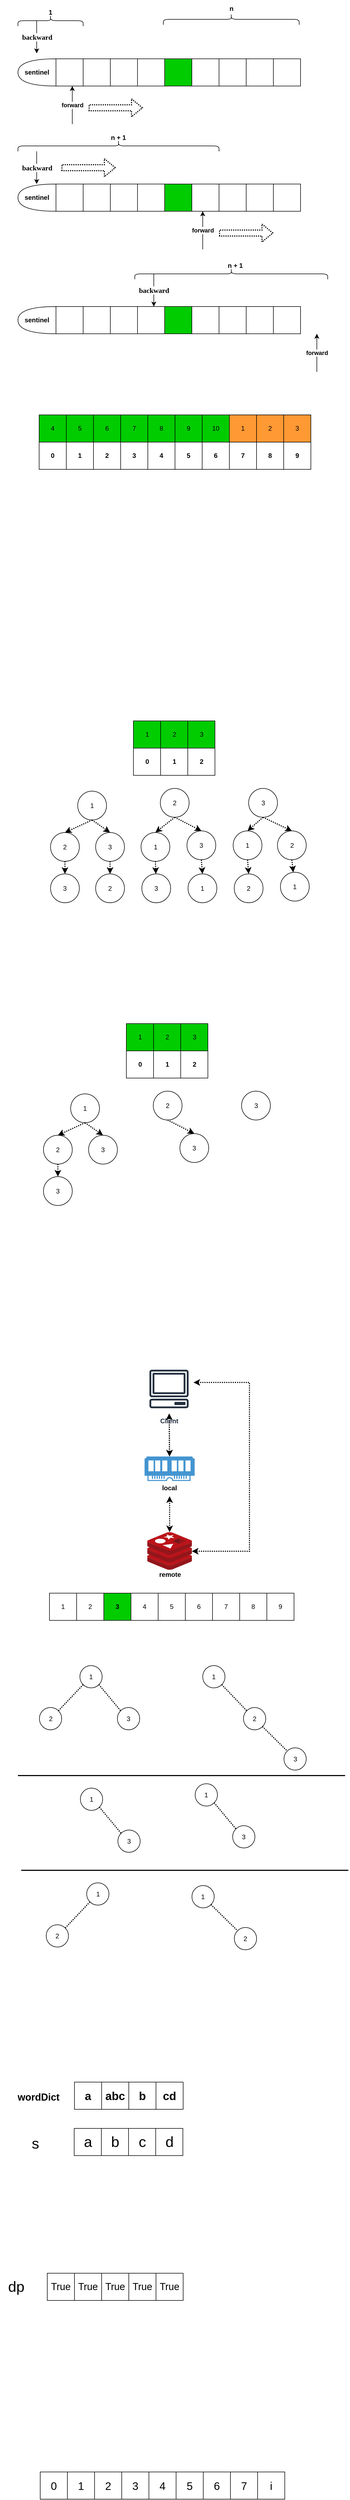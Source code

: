 <mxfile version="20.0.1" type="github">
  <diagram id="Dr74Nfa-2rwZNSHrZAWI" name="第 1 页">
    <mxGraphModel dx="1118" dy="1757" grid="0" gridSize="10" guides="1" tooltips="1" connect="1" arrows="1" fold="1" page="1" pageScale="1" pageWidth="827" pageHeight="1169" math="0" shadow="0">
      <root>
        <mxCell id="0" />
        <mxCell id="1" parent="0" />
        <mxCell id="zb1QjtV-zfv-W0wiVC0V-11" value="" style="group;fillColor=#00CC00;" vertex="1" connectable="0" parent="1">
          <mxGeometry x="150" y="465" width="450" height="50" as="geometry" />
        </mxCell>
        <mxCell id="zb1QjtV-zfv-W0wiVC0V-2" value="" style="whiteSpace=wrap;html=1;aspect=fixed;" vertex="1" parent="zb1QjtV-zfv-W0wiVC0V-11">
          <mxGeometry width="50" height="50" as="geometry" />
        </mxCell>
        <mxCell id="zb1QjtV-zfv-W0wiVC0V-3" value="" style="whiteSpace=wrap;html=1;aspect=fixed;" vertex="1" parent="zb1QjtV-zfv-W0wiVC0V-11">
          <mxGeometry x="50" width="50" height="50" as="geometry" />
        </mxCell>
        <mxCell id="zb1QjtV-zfv-W0wiVC0V-4" value="" style="whiteSpace=wrap;html=1;aspect=fixed;" vertex="1" parent="zb1QjtV-zfv-W0wiVC0V-11">
          <mxGeometry x="100" width="50" height="50" as="geometry" />
        </mxCell>
        <mxCell id="zb1QjtV-zfv-W0wiVC0V-5" value="" style="whiteSpace=wrap;html=1;aspect=fixed;" vertex="1" parent="zb1QjtV-zfv-W0wiVC0V-11">
          <mxGeometry x="150" width="50" height="50" as="geometry" />
        </mxCell>
        <mxCell id="zb1QjtV-zfv-W0wiVC0V-6" value="" style="whiteSpace=wrap;html=1;aspect=fixed;fillColor=#00CC00;" vertex="1" parent="zb1QjtV-zfv-W0wiVC0V-11">
          <mxGeometry x="200" width="50" height="50" as="geometry" />
        </mxCell>
        <mxCell id="zb1QjtV-zfv-W0wiVC0V-7" value="" style="whiteSpace=wrap;html=1;aspect=fixed;" vertex="1" parent="zb1QjtV-zfv-W0wiVC0V-11">
          <mxGeometry x="250" width="50" height="50" as="geometry" />
        </mxCell>
        <mxCell id="zb1QjtV-zfv-W0wiVC0V-8" value="" style="whiteSpace=wrap;html=1;aspect=fixed;" vertex="1" parent="zb1QjtV-zfv-W0wiVC0V-11">
          <mxGeometry x="300" width="50" height="50" as="geometry" />
        </mxCell>
        <mxCell id="zb1QjtV-zfv-W0wiVC0V-9" value="" style="whiteSpace=wrap;html=1;aspect=fixed;" vertex="1" parent="zb1QjtV-zfv-W0wiVC0V-11">
          <mxGeometry x="350" width="50" height="50" as="geometry" />
        </mxCell>
        <mxCell id="zb1QjtV-zfv-W0wiVC0V-10" value="" style="whiteSpace=wrap;html=1;aspect=fixed;" vertex="1" parent="zb1QjtV-zfv-W0wiVC0V-11">
          <mxGeometry x="400" width="50" height="50" as="geometry" />
        </mxCell>
        <mxCell id="zb1QjtV-zfv-W0wiVC0V-12" value="&lt;span style=&quot;&quot;&gt;sentinel&lt;/span&gt;" style="shape=or;whiteSpace=wrap;html=1;direction=west;fontStyle=1" vertex="1" parent="1">
          <mxGeometry x="80" y="465" width="70" height="50" as="geometry" />
        </mxCell>
        <mxCell id="zb1QjtV-zfv-W0wiVC0V-13" value="&lt;span style=&quot;font-family: &amp;quot;Microsoft YaHei&amp;quot;; font-size: 13px; text-align: start;&quot;&gt;backward&lt;/span&gt;" style="endArrow=classic;html=1;rounded=0;fontStyle=1" edge="1" parent="1">
          <mxGeometry width="50" height="50" relative="1" as="geometry">
            <mxPoint x="330" y="405" as="sourcePoint" />
            <mxPoint x="330" y="465" as="targetPoint" />
          </mxGeometry>
        </mxCell>
        <mxCell id="zb1QjtV-zfv-W0wiVC0V-14" value="forward" style="endArrow=classic;html=1;rounded=0;fontStyle=1" edge="1" parent="1">
          <mxGeometry width="50" height="50" relative="1" as="geometry">
            <mxPoint x="630" y="585" as="sourcePoint" />
            <mxPoint x="630" y="515" as="targetPoint" />
            <Array as="points">
              <mxPoint x="630" y="545" />
            </Array>
          </mxGeometry>
        </mxCell>
        <mxCell id="zb1QjtV-zfv-W0wiVC0V-16" value="" style="group;fillColor=#00CC00;" vertex="1" connectable="0" parent="1">
          <mxGeometry x="150" y="10" width="450" height="50" as="geometry" />
        </mxCell>
        <mxCell id="zb1QjtV-zfv-W0wiVC0V-17" value="" style="whiteSpace=wrap;html=1;aspect=fixed;" vertex="1" parent="zb1QjtV-zfv-W0wiVC0V-16">
          <mxGeometry width="50" height="50" as="geometry" />
        </mxCell>
        <mxCell id="zb1QjtV-zfv-W0wiVC0V-18" value="" style="whiteSpace=wrap;html=1;aspect=fixed;" vertex="1" parent="zb1QjtV-zfv-W0wiVC0V-16">
          <mxGeometry x="50" width="50" height="50" as="geometry" />
        </mxCell>
        <mxCell id="zb1QjtV-zfv-W0wiVC0V-19" value="" style="whiteSpace=wrap;html=1;aspect=fixed;" vertex="1" parent="zb1QjtV-zfv-W0wiVC0V-16">
          <mxGeometry x="100" width="50" height="50" as="geometry" />
        </mxCell>
        <mxCell id="zb1QjtV-zfv-W0wiVC0V-20" value="" style="whiteSpace=wrap;html=1;aspect=fixed;" vertex="1" parent="zb1QjtV-zfv-W0wiVC0V-16">
          <mxGeometry x="150" width="50" height="50" as="geometry" />
        </mxCell>
        <mxCell id="zb1QjtV-zfv-W0wiVC0V-21" value="" style="whiteSpace=wrap;html=1;aspect=fixed;fillColor=#00CC00;" vertex="1" parent="zb1QjtV-zfv-W0wiVC0V-16">
          <mxGeometry x="200" width="50" height="50" as="geometry" />
        </mxCell>
        <mxCell id="zb1QjtV-zfv-W0wiVC0V-22" value="" style="whiteSpace=wrap;html=1;aspect=fixed;" vertex="1" parent="zb1QjtV-zfv-W0wiVC0V-16">
          <mxGeometry x="250" width="50" height="50" as="geometry" />
        </mxCell>
        <mxCell id="zb1QjtV-zfv-W0wiVC0V-23" value="" style="whiteSpace=wrap;html=1;aspect=fixed;" vertex="1" parent="zb1QjtV-zfv-W0wiVC0V-16">
          <mxGeometry x="300" width="50" height="50" as="geometry" />
        </mxCell>
        <mxCell id="zb1QjtV-zfv-W0wiVC0V-24" value="" style="whiteSpace=wrap;html=1;aspect=fixed;" vertex="1" parent="zb1QjtV-zfv-W0wiVC0V-16">
          <mxGeometry x="350" width="50" height="50" as="geometry" />
        </mxCell>
        <mxCell id="zb1QjtV-zfv-W0wiVC0V-25" value="" style="whiteSpace=wrap;html=1;aspect=fixed;" vertex="1" parent="zb1QjtV-zfv-W0wiVC0V-16">
          <mxGeometry x="400" width="50" height="50" as="geometry" />
        </mxCell>
        <mxCell id="zb1QjtV-zfv-W0wiVC0V-26" value="sentinel" style="shape=or;whiteSpace=wrap;html=1;direction=west;fontStyle=1" vertex="1" parent="1">
          <mxGeometry x="80" y="10" width="70" height="50" as="geometry" />
        </mxCell>
        <mxCell id="zb1QjtV-zfv-W0wiVC0V-27" value="&lt;span style=&quot;font-family: &amp;quot;Microsoft YaHei&amp;quot;; font-size: 13px; text-align: start;&quot;&gt;backward&lt;/span&gt;" style="endArrow=classic;html=1;rounded=0;fontStyle=1" edge="1" parent="1">
          <mxGeometry width="50" height="50" relative="1" as="geometry">
            <mxPoint x="114.5" y="-60" as="sourcePoint" />
            <mxPoint x="114.5" as="targetPoint" />
          </mxGeometry>
        </mxCell>
        <mxCell id="zb1QjtV-zfv-W0wiVC0V-28" value="forward" style="endArrow=classic;html=1;rounded=0;fontStyle=1" edge="1" parent="1">
          <mxGeometry width="50" height="50" relative="1" as="geometry">
            <mxPoint x="180" y="130" as="sourcePoint" />
            <mxPoint x="180" y="60" as="targetPoint" />
            <Array as="points">
              <mxPoint x="180" y="90" />
            </Array>
          </mxGeometry>
        </mxCell>
        <mxCell id="zb1QjtV-zfv-W0wiVC0V-29" value="" style="group;fillColor=#00CC00;" vertex="1" connectable="0" parent="1">
          <mxGeometry x="150" y="240" width="450" height="50" as="geometry" />
        </mxCell>
        <mxCell id="zb1QjtV-zfv-W0wiVC0V-30" value="" style="whiteSpace=wrap;html=1;aspect=fixed;" vertex="1" parent="zb1QjtV-zfv-W0wiVC0V-29">
          <mxGeometry width="50" height="50" as="geometry" />
        </mxCell>
        <mxCell id="zb1QjtV-zfv-W0wiVC0V-31" value="" style="whiteSpace=wrap;html=1;aspect=fixed;" vertex="1" parent="zb1QjtV-zfv-W0wiVC0V-29">
          <mxGeometry x="50" width="50" height="50" as="geometry" />
        </mxCell>
        <mxCell id="zb1QjtV-zfv-W0wiVC0V-32" value="" style="whiteSpace=wrap;html=1;aspect=fixed;" vertex="1" parent="zb1QjtV-zfv-W0wiVC0V-29">
          <mxGeometry x="100" width="50" height="50" as="geometry" />
        </mxCell>
        <mxCell id="zb1QjtV-zfv-W0wiVC0V-33" value="" style="whiteSpace=wrap;html=1;aspect=fixed;" vertex="1" parent="zb1QjtV-zfv-W0wiVC0V-29">
          <mxGeometry x="150" width="50" height="50" as="geometry" />
        </mxCell>
        <mxCell id="zb1QjtV-zfv-W0wiVC0V-34" value="" style="whiteSpace=wrap;html=1;aspect=fixed;fillColor=#00CC00;" vertex="1" parent="zb1QjtV-zfv-W0wiVC0V-29">
          <mxGeometry x="200" width="50" height="50" as="geometry" />
        </mxCell>
        <mxCell id="zb1QjtV-zfv-W0wiVC0V-35" value="" style="whiteSpace=wrap;html=1;aspect=fixed;" vertex="1" parent="zb1QjtV-zfv-W0wiVC0V-29">
          <mxGeometry x="250" width="50" height="50" as="geometry" />
        </mxCell>
        <mxCell id="zb1QjtV-zfv-W0wiVC0V-36" value="" style="whiteSpace=wrap;html=1;aspect=fixed;" vertex="1" parent="zb1QjtV-zfv-W0wiVC0V-29">
          <mxGeometry x="300" width="50" height="50" as="geometry" />
        </mxCell>
        <mxCell id="zb1QjtV-zfv-W0wiVC0V-37" value="" style="whiteSpace=wrap;html=1;aspect=fixed;" vertex="1" parent="zb1QjtV-zfv-W0wiVC0V-29">
          <mxGeometry x="350" width="50" height="50" as="geometry" />
        </mxCell>
        <mxCell id="zb1QjtV-zfv-W0wiVC0V-38" value="" style="whiteSpace=wrap;html=1;aspect=fixed;" vertex="1" parent="zb1QjtV-zfv-W0wiVC0V-29">
          <mxGeometry x="400" width="50" height="50" as="geometry" />
        </mxCell>
        <mxCell id="zb1QjtV-zfv-W0wiVC0V-39" value="&lt;span style=&quot;&quot;&gt;sentinel&lt;/span&gt;" style="shape=or;whiteSpace=wrap;html=1;direction=west;fontStyle=1" vertex="1" parent="1">
          <mxGeometry x="80" y="240" width="70" height="50" as="geometry" />
        </mxCell>
        <mxCell id="zb1QjtV-zfv-W0wiVC0V-40" value="&lt;span style=&quot;font-family: &amp;quot;Microsoft YaHei&amp;quot;; font-size: 13px; text-align: start;&quot;&gt;backward&lt;/span&gt;" style="endArrow=classic;html=1;rounded=0;fontStyle=1" edge="1" parent="1">
          <mxGeometry width="50" height="50" relative="1" as="geometry">
            <mxPoint x="114.5" y="180" as="sourcePoint" />
            <mxPoint x="114.5" y="240" as="targetPoint" />
          </mxGeometry>
        </mxCell>
        <mxCell id="zb1QjtV-zfv-W0wiVC0V-41" value="forward" style="endArrow=classic;html=1;rounded=0;fontStyle=1" edge="1" parent="1">
          <mxGeometry width="50" height="50" relative="1" as="geometry">
            <mxPoint x="420" y="360" as="sourcePoint" />
            <mxPoint x="420" y="290" as="targetPoint" />
            <Array as="points">
              <mxPoint x="420" y="320" />
            </Array>
          </mxGeometry>
        </mxCell>
        <mxCell id="zb1QjtV-zfv-W0wiVC0V-42" value="" style="shape=curlyBracket;whiteSpace=wrap;html=1;rounded=1;fillColor=#00CC00;direction=south;" vertex="1" parent="1">
          <mxGeometry x="80" y="160" width="370" height="20" as="geometry" />
        </mxCell>
        <mxCell id="zb1QjtV-zfv-W0wiVC0V-43" value="n + 1" style="text;html=1;strokeColor=none;fillColor=none;align=center;verticalAlign=middle;whiteSpace=wrap;rounded=0;fontStyle=1" vertex="1" parent="1">
          <mxGeometry x="235" y="140" width="60" height="30" as="geometry" />
        </mxCell>
        <mxCell id="zb1QjtV-zfv-W0wiVC0V-44" value="" style="shape=curlyBracket;whiteSpace=wrap;html=1;rounded=1;fillColor=#00CC00;direction=south;" vertex="1" parent="1">
          <mxGeometry x="80" y="-70" width="120" height="20" as="geometry" />
        </mxCell>
        <mxCell id="zb1QjtV-zfv-W0wiVC0V-45" value="1" style="text;html=1;strokeColor=none;fillColor=none;align=center;verticalAlign=middle;whiteSpace=wrap;rounded=0;fontStyle=1" vertex="1" parent="1">
          <mxGeometry x="110" y="-90" width="60" height="30" as="geometry" />
        </mxCell>
        <mxCell id="zb1QjtV-zfv-W0wiVC0V-46" value="" style="shape=curlyBracket;whiteSpace=wrap;html=1;rounded=1;fillColor=#00CC00;direction=south;" vertex="1" parent="1">
          <mxGeometry x="347.5" y="-72.5" width="250" height="20" as="geometry" />
        </mxCell>
        <mxCell id="zb1QjtV-zfv-W0wiVC0V-47" value="n" style="text;html=1;strokeColor=none;fillColor=none;align=center;verticalAlign=middle;whiteSpace=wrap;rounded=0;fontStyle=1" vertex="1" parent="1">
          <mxGeometry x="442.5" y="-97.5" width="60" height="30" as="geometry" />
        </mxCell>
        <mxCell id="zb1QjtV-zfv-W0wiVC0V-48" value="" style="shape=curlyBracket;whiteSpace=wrap;html=1;rounded=1;fillColor=#00CC00;direction=south;" vertex="1" parent="1">
          <mxGeometry x="295" y="395" width="355" height="20" as="geometry" />
        </mxCell>
        <mxCell id="zb1QjtV-zfv-W0wiVC0V-49" value="n + 1" style="text;html=1;strokeColor=none;fillColor=none;align=center;verticalAlign=middle;whiteSpace=wrap;rounded=0;fontStyle=1" vertex="1" parent="1">
          <mxGeometry x="450" y="375" width="60" height="30" as="geometry" />
        </mxCell>
        <mxCell id="zb1QjtV-zfv-W0wiVC0V-53" value="" style="shape=flexArrow;endArrow=classic;html=1;rounded=0;dashed=1;dashPattern=1 1;fontStyle=1;strokeWidth=2;" edge="1" parent="1">
          <mxGeometry width="50" height="50" relative="1" as="geometry">
            <mxPoint x="210" y="100" as="sourcePoint" />
            <mxPoint x="310" y="100" as="targetPoint" />
          </mxGeometry>
        </mxCell>
        <mxCell id="zb1QjtV-zfv-W0wiVC0V-54" value="" style="shape=flexArrow;endArrow=classic;html=1;rounded=0;dashed=1;dashPattern=1 1;fontStyle=1;strokeWidth=2;" edge="1" parent="1">
          <mxGeometry width="50" height="50" relative="1" as="geometry">
            <mxPoint x="450" y="330" as="sourcePoint" />
            <mxPoint x="550" y="330" as="targetPoint" />
          </mxGeometry>
        </mxCell>
        <mxCell id="zb1QjtV-zfv-W0wiVC0V-55" value="" style="shape=flexArrow;endArrow=classic;html=1;rounded=0;dashed=1;dashPattern=1 1;fontStyle=1;strokeWidth=2;" edge="1" parent="1">
          <mxGeometry width="50" height="50" relative="1" as="geometry">
            <mxPoint x="160" y="210" as="sourcePoint" />
            <mxPoint x="260" y="210" as="targetPoint" />
          </mxGeometry>
        </mxCell>
        <mxCell id="zb1QjtV-zfv-W0wiVC0V-56" value="" style="group" vertex="1" connectable="0" parent="1">
          <mxGeometry x="119" y="664" width="450" height="50" as="geometry" />
        </mxCell>
        <mxCell id="zb1QjtV-zfv-W0wiVC0V-57" value="4" style="whiteSpace=wrap;html=1;aspect=fixed;fillColor=#00CC00;" vertex="1" parent="zb1QjtV-zfv-W0wiVC0V-56">
          <mxGeometry width="50" height="50" as="geometry" />
        </mxCell>
        <mxCell id="zb1QjtV-zfv-W0wiVC0V-58" value="5" style="whiteSpace=wrap;html=1;aspect=fixed;fillColor=#00CC00;" vertex="1" parent="zb1QjtV-zfv-W0wiVC0V-56">
          <mxGeometry x="50" width="50" height="50" as="geometry" />
        </mxCell>
        <mxCell id="zb1QjtV-zfv-W0wiVC0V-59" value="6" style="whiteSpace=wrap;html=1;aspect=fixed;fillColor=#00CC00;" vertex="1" parent="zb1QjtV-zfv-W0wiVC0V-56">
          <mxGeometry x="100" width="50" height="50" as="geometry" />
        </mxCell>
        <mxCell id="zb1QjtV-zfv-W0wiVC0V-60" value="7" style="whiteSpace=wrap;html=1;aspect=fixed;fillColor=#00CC00;" vertex="1" parent="zb1QjtV-zfv-W0wiVC0V-56">
          <mxGeometry x="150" width="50" height="50" as="geometry" />
        </mxCell>
        <mxCell id="zb1QjtV-zfv-W0wiVC0V-61" value="8" style="whiteSpace=wrap;html=1;aspect=fixed;fillColor=#00CC00;" vertex="1" parent="zb1QjtV-zfv-W0wiVC0V-56">
          <mxGeometry x="200" width="50" height="50" as="geometry" />
        </mxCell>
        <mxCell id="zb1QjtV-zfv-W0wiVC0V-62" value="9" style="whiteSpace=wrap;html=1;aspect=fixed;fillColor=#00CC00;" vertex="1" parent="zb1QjtV-zfv-W0wiVC0V-56">
          <mxGeometry x="250" width="50" height="50" as="geometry" />
        </mxCell>
        <mxCell id="zb1QjtV-zfv-W0wiVC0V-63" value="10" style="whiteSpace=wrap;html=1;aspect=fixed;fillColor=#00CC00;" vertex="1" parent="zb1QjtV-zfv-W0wiVC0V-56">
          <mxGeometry x="300" width="50" height="50" as="geometry" />
        </mxCell>
        <mxCell id="zb1QjtV-zfv-W0wiVC0V-64" value="1" style="whiteSpace=wrap;html=1;aspect=fixed;fillColor=#FF9933;" vertex="1" parent="zb1QjtV-zfv-W0wiVC0V-56">
          <mxGeometry x="350" width="50" height="50" as="geometry" />
        </mxCell>
        <mxCell id="zb1QjtV-zfv-W0wiVC0V-65" value="2" style="whiteSpace=wrap;html=1;aspect=fixed;fillColor=#FF9933;" vertex="1" parent="zb1QjtV-zfv-W0wiVC0V-56">
          <mxGeometry x="400" width="50" height="50" as="geometry" />
        </mxCell>
        <mxCell id="zb1QjtV-zfv-W0wiVC0V-66" value="0" style="group;fontStyle=1" vertex="1" connectable="0" parent="1">
          <mxGeometry x="119" y="714" width="450" height="50" as="geometry" />
        </mxCell>
        <mxCell id="zb1QjtV-zfv-W0wiVC0V-67" value="0" style="whiteSpace=wrap;html=1;aspect=fixed;fontStyle=1" vertex="1" parent="zb1QjtV-zfv-W0wiVC0V-66">
          <mxGeometry width="50" height="50" as="geometry" />
        </mxCell>
        <mxCell id="zb1QjtV-zfv-W0wiVC0V-68" value="1" style="whiteSpace=wrap;html=1;aspect=fixed;fontStyle=1" vertex="1" parent="zb1QjtV-zfv-W0wiVC0V-66">
          <mxGeometry x="50" width="50" height="50" as="geometry" />
        </mxCell>
        <mxCell id="zb1QjtV-zfv-W0wiVC0V-69" value="2" style="whiteSpace=wrap;html=1;aspect=fixed;fontStyle=1" vertex="1" parent="zb1QjtV-zfv-W0wiVC0V-66">
          <mxGeometry x="100" width="50" height="50" as="geometry" />
        </mxCell>
        <mxCell id="zb1QjtV-zfv-W0wiVC0V-70" value="3" style="whiteSpace=wrap;html=1;aspect=fixed;fontStyle=1" vertex="1" parent="zb1QjtV-zfv-W0wiVC0V-66">
          <mxGeometry x="150" width="50" height="50" as="geometry" />
        </mxCell>
        <mxCell id="zb1QjtV-zfv-W0wiVC0V-71" value="4" style="whiteSpace=wrap;html=1;aspect=fixed;fontStyle=1" vertex="1" parent="zb1QjtV-zfv-W0wiVC0V-66">
          <mxGeometry x="200" width="50" height="50" as="geometry" />
        </mxCell>
        <mxCell id="zb1QjtV-zfv-W0wiVC0V-72" value="5" style="whiteSpace=wrap;html=1;aspect=fixed;fontStyle=1" vertex="1" parent="zb1QjtV-zfv-W0wiVC0V-66">
          <mxGeometry x="250" width="50" height="50" as="geometry" />
        </mxCell>
        <mxCell id="zb1QjtV-zfv-W0wiVC0V-73" value="6" style="whiteSpace=wrap;html=1;aspect=fixed;fontStyle=1" vertex="1" parent="zb1QjtV-zfv-W0wiVC0V-66">
          <mxGeometry x="300" width="50" height="50" as="geometry" />
        </mxCell>
        <mxCell id="zb1QjtV-zfv-W0wiVC0V-74" value="7" style="whiteSpace=wrap;html=1;aspect=fixed;fontStyle=1" vertex="1" parent="zb1QjtV-zfv-W0wiVC0V-66">
          <mxGeometry x="350" width="50" height="50" as="geometry" />
        </mxCell>
        <mxCell id="zb1QjtV-zfv-W0wiVC0V-75" value="8" style="whiteSpace=wrap;html=1;aspect=fixed;fontStyle=1" vertex="1" parent="zb1QjtV-zfv-W0wiVC0V-66">
          <mxGeometry x="400" width="50" height="50" as="geometry" />
        </mxCell>
        <mxCell id="zb1QjtV-zfv-W0wiVC0V-86" value="3" style="whiteSpace=wrap;html=1;aspect=fixed;fillColor=#FF9933;" vertex="1" parent="1">
          <mxGeometry x="569" y="664" width="50" height="50" as="geometry" />
        </mxCell>
        <mxCell id="zb1QjtV-zfv-W0wiVC0V-87" value="9" style="whiteSpace=wrap;html=1;aspect=fixed;fontStyle=1" vertex="1" parent="1">
          <mxGeometry x="569" y="714" width="50" height="50" as="geometry" />
        </mxCell>
        <mxCell id="zb1QjtV-zfv-W0wiVC0V-88" value="1" style="whiteSpace=wrap;html=1;aspect=fixed;fillColor=#00CC00;" vertex="1" parent="1">
          <mxGeometry x="292.5" y="1226" width="50" height="50" as="geometry" />
        </mxCell>
        <mxCell id="zb1QjtV-zfv-W0wiVC0V-89" value="2" style="whiteSpace=wrap;html=1;aspect=fixed;fillColor=#00CC00;" vertex="1" parent="1">
          <mxGeometry x="342.5" y="1226" width="50" height="50" as="geometry" />
        </mxCell>
        <mxCell id="zb1QjtV-zfv-W0wiVC0V-90" value="3" style="whiteSpace=wrap;html=1;aspect=fixed;fillColor=#00CC00;" vertex="1" parent="1">
          <mxGeometry x="392.5" y="1226" width="50" height="50" as="geometry" />
        </mxCell>
        <mxCell id="zb1QjtV-zfv-W0wiVC0V-91" value="0" style="whiteSpace=wrap;html=1;aspect=fixed;fontStyle=1" vertex="1" parent="1">
          <mxGeometry x="292.5" y="1276" width="50" height="50" as="geometry" />
        </mxCell>
        <mxCell id="zb1QjtV-zfv-W0wiVC0V-92" value="1" style="whiteSpace=wrap;html=1;aspect=fixed;fontStyle=1" vertex="1" parent="1">
          <mxGeometry x="342.5" y="1276" width="50" height="50" as="geometry" />
        </mxCell>
        <mxCell id="zb1QjtV-zfv-W0wiVC0V-93" value="2" style="whiteSpace=wrap;html=1;aspect=fixed;fontStyle=1" vertex="1" parent="1">
          <mxGeometry x="392.5" y="1276" width="50" height="50" as="geometry" />
        </mxCell>
        <mxCell id="zb1QjtV-zfv-W0wiVC0V-110" style="rounded=0;orthogonalLoop=1;jettySize=auto;html=1;exitX=0.5;exitY=1;exitDx=0;exitDy=0;entryX=0.5;entryY=0;entryDx=0;entryDy=0;dashed=1;dashPattern=1 1;strokeWidth=2;" edge="1" parent="1" source="zb1QjtV-zfv-W0wiVC0V-94" target="zb1QjtV-zfv-W0wiVC0V-97">
          <mxGeometry relative="1" as="geometry" />
        </mxCell>
        <mxCell id="zb1QjtV-zfv-W0wiVC0V-111" style="edgeStyle=none;rounded=0;orthogonalLoop=1;jettySize=auto;html=1;exitX=0.5;exitY=1;exitDx=0;exitDy=0;entryX=0.5;entryY=0;entryDx=0;entryDy=0;dashed=1;dashPattern=1 1;strokeWidth=2;" edge="1" parent="1" source="zb1QjtV-zfv-W0wiVC0V-94" target="zb1QjtV-zfv-W0wiVC0V-98">
          <mxGeometry relative="1" as="geometry" />
        </mxCell>
        <mxCell id="zb1QjtV-zfv-W0wiVC0V-94" value="1" style="ellipse;whiteSpace=wrap;html=1;aspect=fixed;fillColor=none;" vertex="1" parent="1">
          <mxGeometry x="190" y="1355" width="53" height="53" as="geometry" />
        </mxCell>
        <mxCell id="zb1QjtV-zfv-W0wiVC0V-114" style="edgeStyle=none;rounded=0;orthogonalLoop=1;jettySize=auto;html=1;exitX=0.5;exitY=1;exitDx=0;exitDy=0;entryX=0.5;entryY=0;entryDx=0;entryDy=0;dashed=1;dashPattern=1 1;strokeWidth=2;" edge="1" parent="1" source="zb1QjtV-zfv-W0wiVC0V-95" target="zb1QjtV-zfv-W0wiVC0V-99">
          <mxGeometry relative="1" as="geometry" />
        </mxCell>
        <mxCell id="zb1QjtV-zfv-W0wiVC0V-115" style="edgeStyle=none;rounded=0;orthogonalLoop=1;jettySize=auto;html=1;exitX=0.5;exitY=1;exitDx=0;exitDy=0;entryX=0.5;entryY=0;entryDx=0;entryDy=0;dashed=1;dashPattern=1 1;strokeWidth=2;" edge="1" parent="1" source="zb1QjtV-zfv-W0wiVC0V-95" target="zb1QjtV-zfv-W0wiVC0V-100">
          <mxGeometry relative="1" as="geometry" />
        </mxCell>
        <mxCell id="zb1QjtV-zfv-W0wiVC0V-95" value="2" style="ellipse;whiteSpace=wrap;html=1;aspect=fixed;fillColor=none;" vertex="1" parent="1">
          <mxGeometry x="342" y="1350" width="53" height="53" as="geometry" />
        </mxCell>
        <mxCell id="zb1QjtV-zfv-W0wiVC0V-118" style="edgeStyle=none;rounded=0;orthogonalLoop=1;jettySize=auto;html=1;exitX=0.5;exitY=1;exitDx=0;exitDy=0;entryX=0.5;entryY=0;entryDx=0;entryDy=0;dashed=1;dashPattern=1 1;strokeWidth=2;" edge="1" parent="1" source="zb1QjtV-zfv-W0wiVC0V-96" target="zb1QjtV-zfv-W0wiVC0V-101">
          <mxGeometry relative="1" as="geometry" />
        </mxCell>
        <mxCell id="zb1QjtV-zfv-W0wiVC0V-119" style="edgeStyle=none;rounded=0;orthogonalLoop=1;jettySize=auto;html=1;exitX=0.5;exitY=1;exitDx=0;exitDy=0;entryX=0.5;entryY=0;entryDx=0;entryDy=0;dashed=1;dashPattern=1 1;strokeWidth=2;" edge="1" parent="1" source="zb1QjtV-zfv-W0wiVC0V-96" target="zb1QjtV-zfv-W0wiVC0V-102">
          <mxGeometry relative="1" as="geometry" />
        </mxCell>
        <mxCell id="zb1QjtV-zfv-W0wiVC0V-96" value="3" style="ellipse;whiteSpace=wrap;html=1;aspect=fixed;fillColor=none;" vertex="1" parent="1">
          <mxGeometry x="504.5" y="1350" width="53" height="53" as="geometry" />
        </mxCell>
        <mxCell id="zb1QjtV-zfv-W0wiVC0V-112" style="edgeStyle=none;rounded=0;orthogonalLoop=1;jettySize=auto;html=1;exitX=0.5;exitY=1;exitDx=0;exitDy=0;entryX=0.5;entryY=0;entryDx=0;entryDy=0;dashed=1;dashPattern=1 1;strokeWidth=2;" edge="1" parent="1" source="zb1QjtV-zfv-W0wiVC0V-97" target="zb1QjtV-zfv-W0wiVC0V-103">
          <mxGeometry relative="1" as="geometry" />
        </mxCell>
        <mxCell id="zb1QjtV-zfv-W0wiVC0V-97" value="2" style="ellipse;whiteSpace=wrap;html=1;aspect=fixed;fillColor=none;" vertex="1" parent="1">
          <mxGeometry x="140" y="1431" width="53" height="53" as="geometry" />
        </mxCell>
        <mxCell id="zb1QjtV-zfv-W0wiVC0V-113" style="edgeStyle=none;rounded=0;orthogonalLoop=1;jettySize=auto;html=1;exitX=0.5;exitY=1;exitDx=0;exitDy=0;entryX=0.5;entryY=0;entryDx=0;entryDy=0;dashed=1;dashPattern=1 1;strokeWidth=2;" edge="1" parent="1" source="zb1QjtV-zfv-W0wiVC0V-98" target="zb1QjtV-zfv-W0wiVC0V-104">
          <mxGeometry relative="1" as="geometry" />
        </mxCell>
        <mxCell id="zb1QjtV-zfv-W0wiVC0V-98" value="3" style="ellipse;whiteSpace=wrap;html=1;aspect=fixed;fillColor=none;" vertex="1" parent="1">
          <mxGeometry x="223" y="1431" width="53" height="53" as="geometry" />
        </mxCell>
        <mxCell id="zb1QjtV-zfv-W0wiVC0V-116" style="edgeStyle=none;rounded=0;orthogonalLoop=1;jettySize=auto;html=1;exitX=0.5;exitY=1;exitDx=0;exitDy=0;dashed=1;dashPattern=1 1;strokeWidth=2;" edge="1" parent="1" source="zb1QjtV-zfv-W0wiVC0V-99" target="zb1QjtV-zfv-W0wiVC0V-105">
          <mxGeometry relative="1" as="geometry" />
        </mxCell>
        <mxCell id="zb1QjtV-zfv-W0wiVC0V-99" value="1" style="ellipse;whiteSpace=wrap;html=1;aspect=fixed;fillColor=none;" vertex="1" parent="1">
          <mxGeometry x="306.5" y="1431" width="53" height="53" as="geometry" />
        </mxCell>
        <mxCell id="zb1QjtV-zfv-W0wiVC0V-117" style="edgeStyle=none;rounded=0;orthogonalLoop=1;jettySize=auto;html=1;exitX=0.5;exitY=1;exitDx=0;exitDy=0;entryX=0.5;entryY=0;entryDx=0;entryDy=0;dashed=1;dashPattern=1 1;strokeWidth=2;" edge="1" parent="1" source="zb1QjtV-zfv-W0wiVC0V-100" target="zb1QjtV-zfv-W0wiVC0V-106">
          <mxGeometry relative="1" as="geometry" />
        </mxCell>
        <mxCell id="zb1QjtV-zfv-W0wiVC0V-100" value="3" style="ellipse;whiteSpace=wrap;html=1;aspect=fixed;fillColor=none;" vertex="1" parent="1">
          <mxGeometry x="391" y="1428" width="53" height="53" as="geometry" />
        </mxCell>
        <mxCell id="zb1QjtV-zfv-W0wiVC0V-120" style="edgeStyle=none;rounded=0;orthogonalLoop=1;jettySize=auto;html=1;exitX=0.5;exitY=1;exitDx=0;exitDy=0;entryX=0.5;entryY=0;entryDx=0;entryDy=0;dashed=1;dashPattern=1 1;strokeWidth=2;" edge="1" parent="1" source="zb1QjtV-zfv-W0wiVC0V-101" target="zb1QjtV-zfv-W0wiVC0V-107">
          <mxGeometry relative="1" as="geometry" />
        </mxCell>
        <mxCell id="zb1QjtV-zfv-W0wiVC0V-101" value="1" style="ellipse;whiteSpace=wrap;html=1;aspect=fixed;fillColor=none;" vertex="1" parent="1">
          <mxGeometry x="476" y="1428" width="53" height="53" as="geometry" />
        </mxCell>
        <mxCell id="zb1QjtV-zfv-W0wiVC0V-121" style="edgeStyle=none;rounded=0;orthogonalLoop=1;jettySize=auto;html=1;exitX=0.5;exitY=1;exitDx=0;exitDy=0;dashed=1;dashPattern=1 1;strokeWidth=2;" edge="1" parent="1" source="zb1QjtV-zfv-W0wiVC0V-102" target="zb1QjtV-zfv-W0wiVC0V-108">
          <mxGeometry relative="1" as="geometry" />
        </mxCell>
        <mxCell id="zb1QjtV-zfv-W0wiVC0V-102" value="2" style="ellipse;whiteSpace=wrap;html=1;aspect=fixed;fillColor=none;" vertex="1" parent="1">
          <mxGeometry x="557.5" y="1428" width="53" height="53" as="geometry" />
        </mxCell>
        <mxCell id="zb1QjtV-zfv-W0wiVC0V-103" value="3" style="ellipse;whiteSpace=wrap;html=1;aspect=fixed;fillColor=none;" vertex="1" parent="1">
          <mxGeometry x="140" y="1507" width="53" height="53" as="geometry" />
        </mxCell>
        <mxCell id="zb1QjtV-zfv-W0wiVC0V-104" value="2" style="ellipse;whiteSpace=wrap;html=1;aspect=fixed;fillColor=none;" vertex="1" parent="1">
          <mxGeometry x="223" y="1507" width="53" height="53" as="geometry" />
        </mxCell>
        <mxCell id="zb1QjtV-zfv-W0wiVC0V-105" value="3" style="ellipse;whiteSpace=wrap;html=1;aspect=fixed;fillColor=none;" vertex="1" parent="1">
          <mxGeometry x="308" y="1507" width="53" height="53" as="geometry" />
        </mxCell>
        <mxCell id="zb1QjtV-zfv-W0wiVC0V-106" value="1" style="ellipse;whiteSpace=wrap;html=1;aspect=fixed;fillColor=none;" vertex="1" parent="1">
          <mxGeometry x="393" y="1507" width="53" height="53" as="geometry" />
        </mxCell>
        <mxCell id="zb1QjtV-zfv-W0wiVC0V-107" value="2" style="ellipse;whiteSpace=wrap;html=1;aspect=fixed;fillColor=none;" vertex="1" parent="1">
          <mxGeometry x="478" y="1507" width="53" height="53" as="geometry" />
        </mxCell>
        <mxCell id="zb1QjtV-zfv-W0wiVC0V-108" value="1" style="ellipse;whiteSpace=wrap;html=1;aspect=fixed;fillColor=none;" vertex="1" parent="1">
          <mxGeometry x="563" y="1504" width="53" height="53" as="geometry" />
        </mxCell>
        <mxCell id="zb1QjtV-zfv-W0wiVC0V-122" value="1" style="whiteSpace=wrap;html=1;aspect=fixed;fillColor=#00CC00;" vertex="1" parent="1">
          <mxGeometry x="279.5" y="1782" width="50" height="50" as="geometry" />
        </mxCell>
        <mxCell id="zb1QjtV-zfv-W0wiVC0V-123" value="2" style="whiteSpace=wrap;html=1;aspect=fixed;fillColor=#00CC00;" vertex="1" parent="1">
          <mxGeometry x="329.5" y="1782" width="50" height="50" as="geometry" />
        </mxCell>
        <mxCell id="zb1QjtV-zfv-W0wiVC0V-124" value="3" style="whiteSpace=wrap;html=1;aspect=fixed;fillColor=#00CC00;" vertex="1" parent="1">
          <mxGeometry x="379.5" y="1782" width="50" height="50" as="geometry" />
        </mxCell>
        <mxCell id="zb1QjtV-zfv-W0wiVC0V-125" value="0" style="whiteSpace=wrap;html=1;aspect=fixed;fontStyle=1" vertex="1" parent="1">
          <mxGeometry x="279.5" y="1832" width="50" height="50" as="geometry" />
        </mxCell>
        <mxCell id="zb1QjtV-zfv-W0wiVC0V-126" value="1" style="whiteSpace=wrap;html=1;aspect=fixed;fontStyle=1" vertex="1" parent="1">
          <mxGeometry x="329.5" y="1832" width="50" height="50" as="geometry" />
        </mxCell>
        <mxCell id="zb1QjtV-zfv-W0wiVC0V-127" value="2" style="whiteSpace=wrap;html=1;aspect=fixed;fontStyle=1" vertex="1" parent="1">
          <mxGeometry x="379.5" y="1832" width="50" height="50" as="geometry" />
        </mxCell>
        <mxCell id="zb1QjtV-zfv-W0wiVC0V-128" style="rounded=0;orthogonalLoop=1;jettySize=auto;html=1;exitX=0.5;exitY=1;exitDx=0;exitDy=0;entryX=0.5;entryY=0;entryDx=0;entryDy=0;dashed=1;dashPattern=1 1;strokeWidth=2;" edge="1" parent="1" source="zb1QjtV-zfv-W0wiVC0V-130" target="zb1QjtV-zfv-W0wiVC0V-138">
          <mxGeometry relative="1" as="geometry" />
        </mxCell>
        <mxCell id="zb1QjtV-zfv-W0wiVC0V-129" style="edgeStyle=none;rounded=0;orthogonalLoop=1;jettySize=auto;html=1;exitX=0.5;exitY=1;exitDx=0;exitDy=0;entryX=0.5;entryY=0;entryDx=0;entryDy=0;dashed=1;dashPattern=1 1;strokeWidth=2;" edge="1" parent="1" source="zb1QjtV-zfv-W0wiVC0V-130" target="zb1QjtV-zfv-W0wiVC0V-140">
          <mxGeometry relative="1" as="geometry" />
        </mxCell>
        <mxCell id="zb1QjtV-zfv-W0wiVC0V-130" value="1" style="ellipse;whiteSpace=wrap;html=1;aspect=fixed;fillColor=none;" vertex="1" parent="1">
          <mxGeometry x="177" y="1911" width="53" height="53" as="geometry" />
        </mxCell>
        <mxCell id="zb1QjtV-zfv-W0wiVC0V-132" style="edgeStyle=none;rounded=0;orthogonalLoop=1;jettySize=auto;html=1;exitX=0.5;exitY=1;exitDx=0;exitDy=0;entryX=0.5;entryY=0;entryDx=0;entryDy=0;dashed=1;dashPattern=1 1;strokeWidth=2;" edge="1" parent="1" source="zb1QjtV-zfv-W0wiVC0V-133" target="zb1QjtV-zfv-W0wiVC0V-144">
          <mxGeometry relative="1" as="geometry" />
        </mxCell>
        <mxCell id="zb1QjtV-zfv-W0wiVC0V-133" value="2" style="ellipse;whiteSpace=wrap;html=1;aspect=fixed;fillColor=none;" vertex="1" parent="1">
          <mxGeometry x="329" y="1906" width="53" height="53" as="geometry" />
        </mxCell>
        <mxCell id="zb1QjtV-zfv-W0wiVC0V-136" value="3" style="ellipse;whiteSpace=wrap;html=1;aspect=fixed;fillColor=none;" vertex="1" parent="1">
          <mxGeometry x="491.5" y="1906" width="53" height="53" as="geometry" />
        </mxCell>
        <mxCell id="zb1QjtV-zfv-W0wiVC0V-137" style="edgeStyle=none;rounded=0;orthogonalLoop=1;jettySize=auto;html=1;exitX=0.5;exitY=1;exitDx=0;exitDy=0;entryX=0.5;entryY=0;entryDx=0;entryDy=0;dashed=1;dashPattern=1 1;strokeWidth=2;" edge="1" parent="1" source="zb1QjtV-zfv-W0wiVC0V-138" target="zb1QjtV-zfv-W0wiVC0V-149">
          <mxGeometry relative="1" as="geometry" />
        </mxCell>
        <mxCell id="zb1QjtV-zfv-W0wiVC0V-138" value="2" style="ellipse;whiteSpace=wrap;html=1;aspect=fixed;fillColor=none;" vertex="1" parent="1">
          <mxGeometry x="127" y="1987" width="53" height="53" as="geometry" />
        </mxCell>
        <mxCell id="zb1QjtV-zfv-W0wiVC0V-140" value="3" style="ellipse;whiteSpace=wrap;html=1;aspect=fixed;fillColor=none;" vertex="1" parent="1">
          <mxGeometry x="210" y="1987" width="53" height="53" as="geometry" />
        </mxCell>
        <mxCell id="zb1QjtV-zfv-W0wiVC0V-144" value="3" style="ellipse;whiteSpace=wrap;html=1;aspect=fixed;fillColor=none;" vertex="1" parent="1">
          <mxGeometry x="378" y="1984" width="53" height="53" as="geometry" />
        </mxCell>
        <mxCell id="zb1QjtV-zfv-W0wiVC0V-149" value="3" style="ellipse;whiteSpace=wrap;html=1;aspect=fixed;fillColor=none;" vertex="1" parent="1">
          <mxGeometry x="127" y="2063" width="53" height="53" as="geometry" />
        </mxCell>
        <mxCell id="zb1QjtV-zfv-W0wiVC0V-155" value="" style="sketch=0;aspect=fixed;html=1;points=[];align=center;image;fontSize=12;image=img/lib/mscae/Cache_Redis_Product.svg;fillColor=none;" vertex="1" parent="1">
          <mxGeometry x="318.02" y="2716" width="82.14" height="69" as="geometry" />
        </mxCell>
        <mxCell id="zb1QjtV-zfv-W0wiVC0V-159" style="edgeStyle=none;rounded=0;orthogonalLoop=1;jettySize=auto;html=1;dashed=1;dashPattern=1 1;strokeWidth=2;startArrow=classic;startFill=1;exitX=0.5;exitY=1;exitDx=0;exitDy=0;" edge="1" parent="1" source="zb1QjtV-zfv-W0wiVC0V-164" target="zb1QjtV-zfv-W0wiVC0V-155">
          <mxGeometry relative="1" as="geometry">
            <mxPoint x="357.09" y="2659" as="sourcePoint" />
          </mxGeometry>
        </mxCell>
        <mxCell id="zb1QjtV-zfv-W0wiVC0V-158" value="" style="pointerEvents=1;shadow=0;dashed=0;html=1;strokeColor=none;fillColor=#4495D1;labelPosition=center;verticalLabelPosition=bottom;verticalAlign=top;align=center;outlineConnect=0;shape=mxgraph.veeam.ram;" vertex="1" parent="1">
          <mxGeometry x="313.0" y="2577" width="92.19" height="45" as="geometry" />
        </mxCell>
        <mxCell id="zb1QjtV-zfv-W0wiVC0V-161" style="edgeStyle=none;rounded=0;orthogonalLoop=1;jettySize=auto;html=1;dashed=1;dashPattern=1 1;strokeWidth=2;startArrow=classic;startFill=1;" edge="1" parent="1" source="zb1QjtV-zfv-W0wiVC0V-163" target="zb1QjtV-zfv-W0wiVC0V-158">
          <mxGeometry relative="1" as="geometry">
            <mxPoint x="353.682" y="2519" as="sourcePoint" />
          </mxGeometry>
        </mxCell>
        <mxCell id="zb1QjtV-zfv-W0wiVC0V-167" value="" style="edgeStyle=none;rounded=0;orthogonalLoop=1;jettySize=auto;html=1;dashed=1;dashPattern=1 1;startArrow=classic;startFill=1;strokeWidth=2;" edge="1" parent="1" source="zb1QjtV-zfv-W0wiVC0V-163" target="zb1QjtV-zfv-W0wiVC0V-158">
          <mxGeometry relative="1" as="geometry" />
        </mxCell>
        <mxCell id="zb1QjtV-zfv-W0wiVC0V-168" style="edgeStyle=orthogonalEdgeStyle;rounded=0;orthogonalLoop=1;jettySize=auto;html=1;entryX=0.998;entryY=0.507;entryDx=0;entryDy=0;entryPerimeter=0;dashed=1;dashPattern=1 1;startArrow=classic;startFill=1;strokeWidth=2;" edge="1" parent="1" source="zb1QjtV-zfv-W0wiVC0V-163" target="zb1QjtV-zfv-W0wiVC0V-155">
          <mxGeometry relative="1" as="geometry">
            <Array as="points">
              <mxPoint x="506" y="2441" />
              <mxPoint x="506" y="2751" />
            </Array>
          </mxGeometry>
        </mxCell>
        <mxCell id="zb1QjtV-zfv-W0wiVC0V-163" value="&lt;b&gt;Client&lt;/b&gt;" style="sketch=0;outlineConnect=0;fontColor=#232F3E;gradientColor=none;strokeColor=#232F3E;fillColor=#ffffff;dashed=0;verticalLabelPosition=bottom;verticalAlign=top;align=center;html=1;fontSize=12;fontStyle=0;aspect=fixed;shape=mxgraph.aws4.resourceIcon;resIcon=mxgraph.aws4.client;" vertex="1" parent="1">
          <mxGeometry x="313" y="2408" width="90" height="90" as="geometry" />
        </mxCell>
        <mxCell id="zb1QjtV-zfv-W0wiVC0V-164" value="local" style="text;html=1;strokeColor=none;fillColor=none;align=center;verticalAlign=middle;whiteSpace=wrap;rounded=0;fontStyle=1" vertex="1" parent="1">
          <mxGeometry x="329.09" y="2620" width="60" height="30" as="geometry" />
        </mxCell>
        <mxCell id="zb1QjtV-zfv-W0wiVC0V-166" value="remote" style="text;html=1;strokeColor=none;fillColor=none;align=center;verticalAlign=middle;whiteSpace=wrap;rounded=0;fontStyle=1" vertex="1" parent="1">
          <mxGeometry x="329.5" y="2779" width="60" height="30" as="geometry" />
        </mxCell>
        <mxCell id="zb1QjtV-zfv-W0wiVC0V-169" value="" style="group;fontStyle=1" vertex="1" connectable="0" parent="1">
          <mxGeometry x="138" y="2828" width="450" height="50" as="geometry" />
        </mxCell>
        <mxCell id="zb1QjtV-zfv-W0wiVC0V-170" value="1" style="whiteSpace=wrap;html=1;aspect=fixed;" vertex="1" parent="zb1QjtV-zfv-W0wiVC0V-169">
          <mxGeometry width="50" height="50" as="geometry" />
        </mxCell>
        <mxCell id="zb1QjtV-zfv-W0wiVC0V-171" value="2" style="whiteSpace=wrap;html=1;aspect=fixed;" vertex="1" parent="zb1QjtV-zfv-W0wiVC0V-169">
          <mxGeometry x="50" width="50" height="50" as="geometry" />
        </mxCell>
        <mxCell id="zb1QjtV-zfv-W0wiVC0V-172" value="&lt;b&gt;3&lt;/b&gt;" style="whiteSpace=wrap;html=1;aspect=fixed;fillColor=#00CC00;" vertex="1" parent="zb1QjtV-zfv-W0wiVC0V-169">
          <mxGeometry x="100" width="50" height="50" as="geometry" />
        </mxCell>
        <mxCell id="zb1QjtV-zfv-W0wiVC0V-173" value="4" style="whiteSpace=wrap;html=1;aspect=fixed;" vertex="1" parent="zb1QjtV-zfv-W0wiVC0V-169">
          <mxGeometry x="150" width="50" height="50" as="geometry" />
        </mxCell>
        <mxCell id="zb1QjtV-zfv-W0wiVC0V-174" value="5" style="whiteSpace=wrap;html=1;aspect=fixed;" vertex="1" parent="zb1QjtV-zfv-W0wiVC0V-169">
          <mxGeometry x="200" width="50" height="50" as="geometry" />
        </mxCell>
        <mxCell id="zb1QjtV-zfv-W0wiVC0V-175" value="6" style="whiteSpace=wrap;html=1;aspect=fixed;" vertex="1" parent="zb1QjtV-zfv-W0wiVC0V-169">
          <mxGeometry x="250" width="50" height="50" as="geometry" />
        </mxCell>
        <mxCell id="zb1QjtV-zfv-W0wiVC0V-176" value="7" style="whiteSpace=wrap;html=1;aspect=fixed;" vertex="1" parent="zb1QjtV-zfv-W0wiVC0V-169">
          <mxGeometry x="300" width="50" height="50" as="geometry" />
        </mxCell>
        <mxCell id="zb1QjtV-zfv-W0wiVC0V-177" value="8" style="whiteSpace=wrap;html=1;aspect=fixed;" vertex="1" parent="zb1QjtV-zfv-W0wiVC0V-169">
          <mxGeometry x="350" width="50" height="50" as="geometry" />
        </mxCell>
        <mxCell id="zb1QjtV-zfv-W0wiVC0V-178" value="9" style="whiteSpace=wrap;html=1;aspect=fixed;" vertex="1" parent="zb1QjtV-zfv-W0wiVC0V-169">
          <mxGeometry x="400" width="50" height="50" as="geometry" />
        </mxCell>
        <mxCell id="zb1QjtV-zfv-W0wiVC0V-179" value="2" style="ellipse;whiteSpace=wrap;html=1;aspect=fixed;fillColor=none;" vertex="1" parent="1">
          <mxGeometry x="119.5" y="3038" width="41" height="41" as="geometry" />
        </mxCell>
        <mxCell id="zb1QjtV-zfv-W0wiVC0V-180" value="3" style="ellipse;whiteSpace=wrap;html=1;aspect=fixed;fillColor=none;" vertex="1" parent="1">
          <mxGeometry x="263" y="3038" width="41" height="41" as="geometry" />
        </mxCell>
        <mxCell id="zb1QjtV-zfv-W0wiVC0V-182" style="rounded=0;orthogonalLoop=1;jettySize=auto;html=1;exitX=0;exitY=1;exitDx=0;exitDy=0;entryX=1;entryY=0;entryDx=0;entryDy=0;dashed=1;dashPattern=1 1;startArrow=none;startFill=0;strokeWidth=2;endArrow=none;endFill=0;" edge="1" parent="1" source="zb1QjtV-zfv-W0wiVC0V-181" target="zb1QjtV-zfv-W0wiVC0V-179">
          <mxGeometry relative="1" as="geometry" />
        </mxCell>
        <mxCell id="zb1QjtV-zfv-W0wiVC0V-183" style="edgeStyle=none;rounded=0;orthogonalLoop=1;jettySize=auto;html=1;exitX=1;exitY=1;exitDx=0;exitDy=0;entryX=0;entryY=0;entryDx=0;entryDy=0;dashed=1;dashPattern=1 1;startArrow=none;startFill=0;endArrow=none;endFill=0;strokeWidth=2;" edge="1" parent="1" source="zb1QjtV-zfv-W0wiVC0V-181" target="zb1QjtV-zfv-W0wiVC0V-180">
          <mxGeometry relative="1" as="geometry" />
        </mxCell>
        <mxCell id="zb1QjtV-zfv-W0wiVC0V-181" value="1" style="ellipse;whiteSpace=wrap;html=1;aspect=fixed;fillColor=none;" vertex="1" parent="1">
          <mxGeometry x="194" y="2961" width="41" height="41" as="geometry" />
        </mxCell>
        <mxCell id="zb1QjtV-zfv-W0wiVC0V-189" value="3" style="ellipse;whiteSpace=wrap;html=1;aspect=fixed;fillColor=none;" vertex="1" parent="1">
          <mxGeometry x="569.5" y="3112" width="41" height="41" as="geometry" />
        </mxCell>
        <mxCell id="zb1QjtV-zfv-W0wiVC0V-194" style="edgeStyle=none;rounded=0;orthogonalLoop=1;jettySize=auto;html=1;exitX=1;exitY=1;exitDx=0;exitDy=0;entryX=0;entryY=0;entryDx=0;entryDy=0;dashed=1;dashPattern=1 1;startArrow=none;startFill=0;endArrow=none;endFill=0;strokeWidth=2;" edge="1" parent="1" source="zb1QjtV-zfv-W0wiVC0V-190" target="zb1QjtV-zfv-W0wiVC0V-189">
          <mxGeometry relative="1" as="geometry" />
        </mxCell>
        <mxCell id="zb1QjtV-zfv-W0wiVC0V-190" value="2" style="ellipse;whiteSpace=wrap;html=1;aspect=fixed;fillColor=none;" vertex="1" parent="1">
          <mxGeometry x="495" y="3038" width="41" height="41" as="geometry" />
        </mxCell>
        <mxCell id="zb1QjtV-zfv-W0wiVC0V-192" style="edgeStyle=none;rounded=0;orthogonalLoop=1;jettySize=auto;html=1;exitX=1;exitY=1;exitDx=0;exitDy=0;entryX=0;entryY=0;entryDx=0;entryDy=0;dashed=1;dashPattern=1 1;startArrow=none;startFill=0;endArrow=none;endFill=0;strokeWidth=2;" edge="1" parent="1" source="zb1QjtV-zfv-W0wiVC0V-193" target="zb1QjtV-zfv-W0wiVC0V-190">
          <mxGeometry relative="1" as="geometry" />
        </mxCell>
        <mxCell id="zb1QjtV-zfv-W0wiVC0V-193" value="1" style="ellipse;whiteSpace=wrap;html=1;aspect=fixed;fillColor=none;" vertex="1" parent="1">
          <mxGeometry x="420" y="2961" width="41" height="41" as="geometry" />
        </mxCell>
        <mxCell id="zb1QjtV-zfv-W0wiVC0V-196" value="3" style="ellipse;whiteSpace=wrap;html=1;aspect=fixed;fillColor=none;" vertex="1" parent="1">
          <mxGeometry x="263.9" y="3263" width="41" height="41" as="geometry" />
        </mxCell>
        <mxCell id="zb1QjtV-zfv-W0wiVC0V-198" style="edgeStyle=none;rounded=0;orthogonalLoop=1;jettySize=auto;html=1;exitX=1;exitY=1;exitDx=0;exitDy=0;entryX=0;entryY=0;entryDx=0;entryDy=0;dashed=1;dashPattern=1 1;startArrow=none;startFill=0;endArrow=none;endFill=0;strokeWidth=2;" edge="1" parent="1" source="zb1QjtV-zfv-W0wiVC0V-199" target="zb1QjtV-zfv-W0wiVC0V-196">
          <mxGeometry relative="1" as="geometry" />
        </mxCell>
        <mxCell id="zb1QjtV-zfv-W0wiVC0V-199" value="1" style="ellipse;whiteSpace=wrap;html=1;aspect=fixed;fillColor=none;" vertex="1" parent="1">
          <mxGeometry x="194.9" y="3186" width="41" height="41" as="geometry" />
        </mxCell>
        <mxCell id="zb1QjtV-zfv-W0wiVC0V-200" value="3" style="ellipse;whiteSpace=wrap;html=1;aspect=fixed;fillColor=none;" vertex="1" parent="1">
          <mxGeometry x="475.09" y="3255" width="41" height="41" as="geometry" />
        </mxCell>
        <mxCell id="zb1QjtV-zfv-W0wiVC0V-201" style="edgeStyle=none;rounded=0;orthogonalLoop=1;jettySize=auto;html=1;exitX=1;exitY=1;exitDx=0;exitDy=0;entryX=0;entryY=0;entryDx=0;entryDy=0;dashed=1;dashPattern=1 1;startArrow=none;startFill=0;endArrow=none;endFill=0;strokeWidth=2;" edge="1" parent="1" source="zb1QjtV-zfv-W0wiVC0V-202" target="zb1QjtV-zfv-W0wiVC0V-200">
          <mxGeometry relative="1" as="geometry" />
        </mxCell>
        <mxCell id="zb1QjtV-zfv-W0wiVC0V-202" value="1" style="ellipse;whiteSpace=wrap;html=1;aspect=fixed;fillColor=none;" vertex="1" parent="1">
          <mxGeometry x="406.09" y="3178" width="41" height="41" as="geometry" />
        </mxCell>
        <mxCell id="zb1QjtV-zfv-W0wiVC0V-209" value="2" style="ellipse;whiteSpace=wrap;html=1;aspect=fixed;fillColor=none;" vertex="1" parent="1">
          <mxGeometry x="132" y="3437" width="41" height="41" as="geometry" />
        </mxCell>
        <mxCell id="zb1QjtV-zfv-W0wiVC0V-211" style="rounded=0;orthogonalLoop=1;jettySize=auto;html=1;exitX=0;exitY=1;exitDx=0;exitDy=0;entryX=1;entryY=0;entryDx=0;entryDy=0;dashed=1;dashPattern=1 1;startArrow=none;startFill=0;strokeWidth=2;endArrow=none;endFill=0;" edge="1" parent="1" source="zb1QjtV-zfv-W0wiVC0V-213" target="zb1QjtV-zfv-W0wiVC0V-209">
          <mxGeometry relative="1" as="geometry" />
        </mxCell>
        <mxCell id="zb1QjtV-zfv-W0wiVC0V-213" value="1" style="ellipse;whiteSpace=wrap;html=1;aspect=fixed;fillColor=none;" vertex="1" parent="1">
          <mxGeometry x="206.5" y="3360" width="41" height="41" as="geometry" />
        </mxCell>
        <mxCell id="zb1QjtV-zfv-W0wiVC0V-216" value="2" style="ellipse;whiteSpace=wrap;html=1;aspect=fixed;fillColor=none;" vertex="1" parent="1">
          <mxGeometry x="478.16" y="3442" width="41" height="41" as="geometry" />
        </mxCell>
        <mxCell id="zb1QjtV-zfv-W0wiVC0V-217" style="edgeStyle=none;rounded=0;orthogonalLoop=1;jettySize=auto;html=1;exitX=1;exitY=1;exitDx=0;exitDy=0;entryX=0;entryY=0;entryDx=0;entryDy=0;dashed=1;dashPattern=1 1;startArrow=none;startFill=0;endArrow=none;endFill=0;strokeWidth=2;" edge="1" parent="1" source="zb1QjtV-zfv-W0wiVC0V-218" target="zb1QjtV-zfv-W0wiVC0V-216">
          <mxGeometry relative="1" as="geometry" />
        </mxCell>
        <mxCell id="zb1QjtV-zfv-W0wiVC0V-218" value="1" style="ellipse;whiteSpace=wrap;html=1;aspect=fixed;fillColor=none;" vertex="1" parent="1">
          <mxGeometry x="400.16" y="3365" width="41" height="41" as="geometry" />
        </mxCell>
        <mxCell id="zb1QjtV-zfv-W0wiVC0V-219" value="" style="endArrow=none;html=1;rounded=0;strokeWidth=2;" edge="1" parent="1">
          <mxGeometry width="50" height="50" relative="1" as="geometry">
            <mxPoint x="86" y="3337" as="sourcePoint" />
            <mxPoint x="688" y="3337" as="targetPoint" />
          </mxGeometry>
        </mxCell>
        <mxCell id="zb1QjtV-zfv-W0wiVC0V-220" value="" style="endArrow=none;html=1;rounded=0;strokeWidth=2;" edge="1" parent="1">
          <mxGeometry width="50" height="50" relative="1" as="geometry">
            <mxPoint x="80" y="3163" as="sourcePoint" />
            <mxPoint x="682" y="3163" as="targetPoint" />
          </mxGeometry>
        </mxCell>
        <mxCell id="zb1QjtV-zfv-W0wiVC0V-222" value="a" style="whiteSpace=wrap;html=1;aspect=fixed;fontSize=27;" vertex="1" parent="1">
          <mxGeometry x="183.5" y="3811" width="50" height="50" as="geometry" />
        </mxCell>
        <mxCell id="zb1QjtV-zfv-W0wiVC0V-223" value="b" style="whiteSpace=wrap;html=1;aspect=fixed;fontSize=27;" vertex="1" parent="1">
          <mxGeometry x="233.5" y="3811" width="50" height="50" as="geometry" />
        </mxCell>
        <mxCell id="zb1QjtV-zfv-W0wiVC0V-224" value="c" style="whiteSpace=wrap;html=1;aspect=fixed;fontSize=27;" vertex="1" parent="1">
          <mxGeometry x="283.5" y="3811" width="50" height="50" as="geometry" />
        </mxCell>
        <mxCell id="zb1QjtV-zfv-W0wiVC0V-225" value="d" style="whiteSpace=wrap;html=1;aspect=fixed;fontSize=27;" vertex="1" parent="1">
          <mxGeometry x="333.5" y="3811" width="50" height="50" as="geometry" />
        </mxCell>
        <mxCell id="zb1QjtV-zfv-W0wiVC0V-242" value="s&amp;nbsp;" style="text;html=1;strokeColor=none;fillColor=none;align=center;verticalAlign=middle;whiteSpace=wrap;rounded=0;fontSize=27;" vertex="1" parent="1">
          <mxGeometry x="86" y="3824" width="60" height="30" as="geometry" />
        </mxCell>
        <mxCell id="zb1QjtV-zfv-W0wiVC0V-248" value="True" style="whiteSpace=wrap;html=1;aspect=fixed;fontSize=18;" vertex="1" parent="1">
          <mxGeometry x="134" y="4077" width="50" height="50" as="geometry" />
        </mxCell>
        <mxCell id="zb1QjtV-zfv-W0wiVC0V-249" value="True" style="whiteSpace=wrap;html=1;aspect=fixed;fontSize=18;" vertex="1" parent="1">
          <mxGeometry x="184" y="4077" width="50" height="50" as="geometry" />
        </mxCell>
        <mxCell id="zb1QjtV-zfv-W0wiVC0V-250" value="True" style="whiteSpace=wrap;html=1;aspect=fixed;fontSize=18;" vertex="1" parent="1">
          <mxGeometry x="234" y="4077" width="50" height="50" as="geometry" />
        </mxCell>
        <mxCell id="zb1QjtV-zfv-W0wiVC0V-251" value="True" style="whiteSpace=wrap;html=1;aspect=fixed;fontSize=18;" vertex="1" parent="1">
          <mxGeometry x="284" y="4077" width="50" height="50" as="geometry" />
        </mxCell>
        <mxCell id="zb1QjtV-zfv-W0wiVC0V-233" value="a" style="whiteSpace=wrap;html=1;aspect=fixed;fontStyle=1;fontSize=21;" vertex="1" parent="1">
          <mxGeometry x="184" y="3726" width="50" height="50" as="geometry" />
        </mxCell>
        <mxCell id="zb1QjtV-zfv-W0wiVC0V-234" value="abc" style="whiteSpace=wrap;html=1;aspect=fixed;fontStyle=1;fontSize=21;" vertex="1" parent="1">
          <mxGeometry x="234" y="3726" width="50" height="50" as="geometry" />
        </mxCell>
        <mxCell id="zb1QjtV-zfv-W0wiVC0V-235" value="b" style="whiteSpace=wrap;html=1;aspect=fixed;fontStyle=1;fontSize=21;" vertex="1" parent="1">
          <mxGeometry x="284" y="3726" width="50" height="50" as="geometry" />
        </mxCell>
        <mxCell id="zb1QjtV-zfv-W0wiVC0V-236" value="cd" style="whiteSpace=wrap;html=1;aspect=fixed;fontStyle=1;fontSize=21;" vertex="1" parent="1">
          <mxGeometry x="334" y="3726" width="50" height="50" as="geometry" />
        </mxCell>
        <mxCell id="zb1QjtV-zfv-W0wiVC0V-243" value="&lt;font style=&quot;font-size: 18px;&quot;&gt;&lt;b&gt;wordDict&lt;/b&gt;&lt;/font&gt;" style="text;html=1;strokeColor=none;fillColor=none;align=center;verticalAlign=middle;whiteSpace=wrap;rounded=0;fontSize=27;" vertex="1" parent="1">
          <mxGeometry x="88" y="3736" width="60" height="30" as="geometry" />
        </mxCell>
        <mxCell id="zb1QjtV-zfv-W0wiVC0V-252" value="True" style="whiteSpace=wrap;html=1;aspect=fixed;fontSize=18;" vertex="1" parent="1">
          <mxGeometry x="334" y="4077" width="50" height="50" as="geometry" />
        </mxCell>
        <mxCell id="zb1QjtV-zfv-W0wiVC0V-253" value="dp" style="text;html=1;strokeColor=none;fillColor=none;align=center;verticalAlign=middle;whiteSpace=wrap;rounded=0;fontSize=27;" vertex="1" parent="1">
          <mxGeometry x="47" y="4087" width="60" height="30" as="geometry" />
        </mxCell>
        <mxCell id="zb1QjtV-zfv-W0wiVC0V-254" value="" style="group;fontSize=20;" vertex="1" connectable="0" parent="1">
          <mxGeometry x="121" y="4442" width="450" height="50" as="geometry" />
        </mxCell>
        <mxCell id="zb1QjtV-zfv-W0wiVC0V-255" value="0" style="whiteSpace=wrap;html=1;aspect=fixed;fontSize=20;" vertex="1" parent="zb1QjtV-zfv-W0wiVC0V-254">
          <mxGeometry width="50" height="50" as="geometry" />
        </mxCell>
        <mxCell id="zb1QjtV-zfv-W0wiVC0V-256" value="1" style="whiteSpace=wrap;html=1;aspect=fixed;fontSize=20;" vertex="1" parent="zb1QjtV-zfv-W0wiVC0V-254">
          <mxGeometry x="50" width="50" height="50" as="geometry" />
        </mxCell>
        <mxCell id="zb1QjtV-zfv-W0wiVC0V-257" value="2" style="whiteSpace=wrap;html=1;aspect=fixed;fontSize=20;" vertex="1" parent="zb1QjtV-zfv-W0wiVC0V-254">
          <mxGeometry x="100" width="50" height="50" as="geometry" />
        </mxCell>
        <mxCell id="zb1QjtV-zfv-W0wiVC0V-258" value="3" style="whiteSpace=wrap;html=1;aspect=fixed;fontSize=20;" vertex="1" parent="zb1QjtV-zfv-W0wiVC0V-254">
          <mxGeometry x="150" width="50" height="50" as="geometry" />
        </mxCell>
        <mxCell id="zb1QjtV-zfv-W0wiVC0V-259" value="4" style="whiteSpace=wrap;html=1;aspect=fixed;fontSize=20;" vertex="1" parent="zb1QjtV-zfv-W0wiVC0V-254">
          <mxGeometry x="200" width="50" height="50" as="geometry" />
        </mxCell>
        <mxCell id="zb1QjtV-zfv-W0wiVC0V-260" value="5" style="whiteSpace=wrap;html=1;aspect=fixed;fontSize=20;" vertex="1" parent="zb1QjtV-zfv-W0wiVC0V-254">
          <mxGeometry x="250" width="50" height="50" as="geometry" />
        </mxCell>
        <mxCell id="zb1QjtV-zfv-W0wiVC0V-261" value="6" style="whiteSpace=wrap;html=1;aspect=fixed;fontSize=20;" vertex="1" parent="zb1QjtV-zfv-W0wiVC0V-254">
          <mxGeometry x="300" width="50" height="50" as="geometry" />
        </mxCell>
        <mxCell id="zb1QjtV-zfv-W0wiVC0V-262" value="7" style="whiteSpace=wrap;html=1;aspect=fixed;fontSize=20;" vertex="1" parent="zb1QjtV-zfv-W0wiVC0V-254">
          <mxGeometry x="350" width="50" height="50" as="geometry" />
        </mxCell>
        <mxCell id="zb1QjtV-zfv-W0wiVC0V-263" value="i" style="whiteSpace=wrap;html=1;aspect=fixed;fontSize=20;" vertex="1" parent="zb1QjtV-zfv-W0wiVC0V-254">
          <mxGeometry x="400" width="50" height="50" as="geometry" />
        </mxCell>
      </root>
    </mxGraphModel>
  </diagram>
</mxfile>
